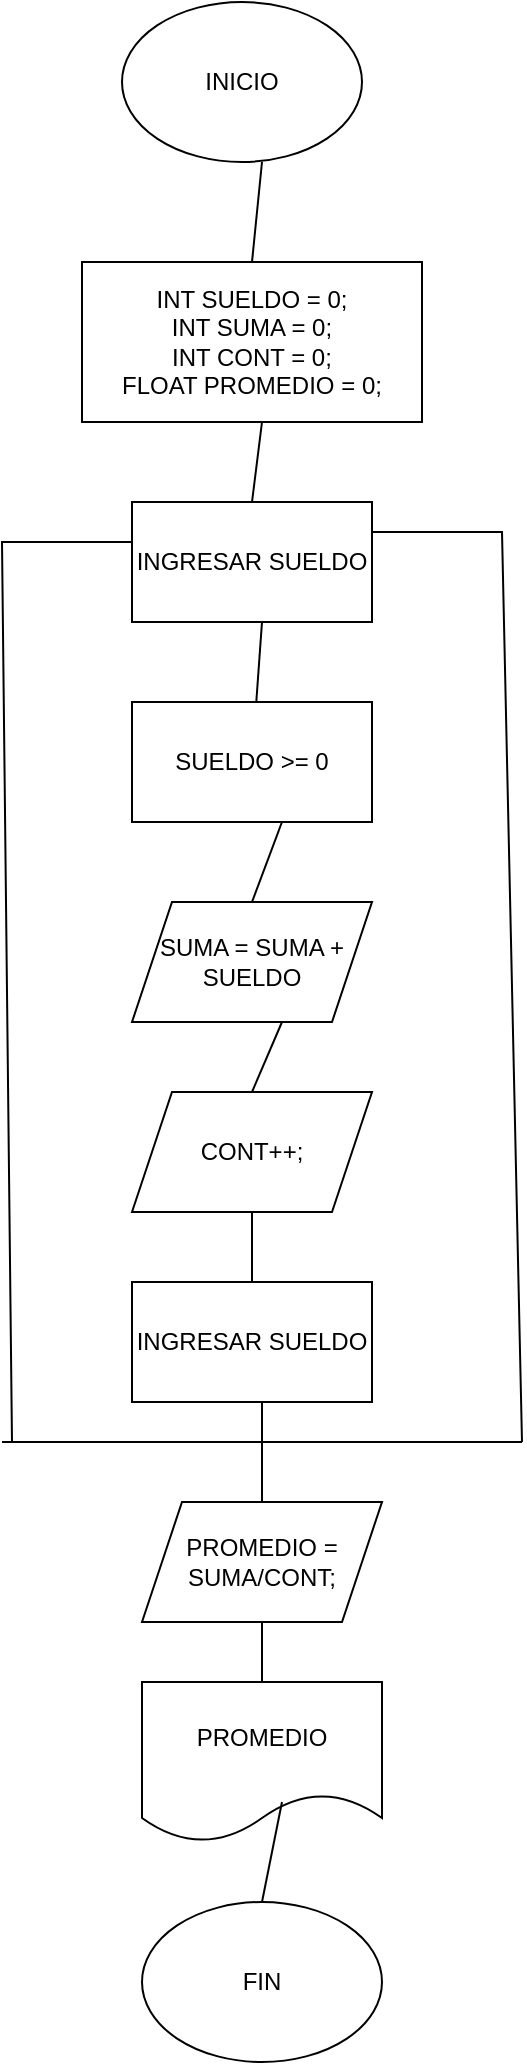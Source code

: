 <mxfile version="17.5.0" type="device"><diagram id="SRZ4grp69w_bx0nz0NZp" name="Page-1"><mxGraphModel dx="1038" dy="547" grid="1" gridSize="10" guides="1" tooltips="1" connect="1" arrows="1" fold="1" page="1" pageScale="1" pageWidth="827" pageHeight="1169" math="0" shadow="0"><root><mxCell id="0"/><mxCell id="1" parent="0"/><mxCell id="1oH9tdIayo-cdZpWtRWe-1" value="INICIO" style="ellipse;whiteSpace=wrap;html=1;" vertex="1" parent="1"><mxGeometry x="350" y="40" width="120" height="80" as="geometry"/></mxCell><mxCell id="1oH9tdIayo-cdZpWtRWe-2" value="INT SUELDO = 0;&lt;br&gt;INT SUMA = 0;&lt;br&gt;INT CONT = 0;&lt;br&gt;FLOAT PROMEDIO = 0;" style="rounded=0;whiteSpace=wrap;html=1;" vertex="1" parent="1"><mxGeometry x="330" y="170" width="170" height="80" as="geometry"/></mxCell><mxCell id="1oH9tdIayo-cdZpWtRWe-3" value="INGRESAR SUELDO" style="rounded=0;whiteSpace=wrap;html=1;" vertex="1" parent="1"><mxGeometry x="355" y="290" width="120" height="60" as="geometry"/></mxCell><mxCell id="1oH9tdIayo-cdZpWtRWe-4" value="SUELDO &amp;gt;= 0" style="rounded=0;whiteSpace=wrap;html=1;" vertex="1" parent="1"><mxGeometry x="355" y="390" width="120" height="60" as="geometry"/></mxCell><mxCell id="1oH9tdIayo-cdZpWtRWe-5" value="SUMA = SUMA + SUELDO" style="shape=parallelogram;perimeter=parallelogramPerimeter;whiteSpace=wrap;html=1;fixedSize=1;" vertex="1" parent="1"><mxGeometry x="355" y="490" width="120" height="60" as="geometry"/></mxCell><mxCell id="1oH9tdIayo-cdZpWtRWe-6" value="CONT++;" style="shape=parallelogram;perimeter=parallelogramPerimeter;whiteSpace=wrap;html=1;fixedSize=1;" vertex="1" parent="1"><mxGeometry x="355" y="585" width="120" height="60" as="geometry"/></mxCell><mxCell id="1oH9tdIayo-cdZpWtRWe-7" value="INGRESAR SUELDO" style="rounded=0;whiteSpace=wrap;html=1;" vertex="1" parent="1"><mxGeometry x="355" y="680" width="120" height="60" as="geometry"/></mxCell><mxCell id="1oH9tdIayo-cdZpWtRWe-8" value="" style="endArrow=none;html=1;rounded=0;exitX=0.5;exitY=0;exitDx=0;exitDy=0;" edge="1" parent="1" source="1oH9tdIayo-cdZpWtRWe-3"><mxGeometry width="50" height="50" relative="1" as="geometry"><mxPoint x="370" y="300" as="sourcePoint"/><mxPoint x="420" y="250" as="targetPoint"/></mxGeometry></mxCell><mxCell id="1oH9tdIayo-cdZpWtRWe-9" value="" style="endArrow=none;html=1;rounded=0;exitX=0.5;exitY=0;exitDx=0;exitDy=0;" edge="1" parent="1" source="1oH9tdIayo-cdZpWtRWe-2"><mxGeometry width="50" height="50" relative="1" as="geometry"><mxPoint x="370" y="170" as="sourcePoint"/><mxPoint x="420" y="120" as="targetPoint"/></mxGeometry></mxCell><mxCell id="1oH9tdIayo-cdZpWtRWe-10" value="" style="endArrow=none;html=1;rounded=0;" edge="1" parent="1" source="1oH9tdIayo-cdZpWtRWe-4"><mxGeometry width="50" height="50" relative="1" as="geometry"><mxPoint x="370" y="400" as="sourcePoint"/><mxPoint x="420" y="350" as="targetPoint"/></mxGeometry></mxCell><mxCell id="1oH9tdIayo-cdZpWtRWe-11" value="" style="endArrow=none;html=1;rounded=0;exitX=0.5;exitY=0;exitDx=0;exitDy=0;" edge="1" parent="1" source="1oH9tdIayo-cdZpWtRWe-5"><mxGeometry width="50" height="50" relative="1" as="geometry"><mxPoint x="380" y="500" as="sourcePoint"/><mxPoint x="430" y="450" as="targetPoint"/></mxGeometry></mxCell><mxCell id="1oH9tdIayo-cdZpWtRWe-12" value="" style="endArrow=none;html=1;rounded=0;exitX=0.5;exitY=0;exitDx=0;exitDy=0;" edge="1" parent="1" source="1oH9tdIayo-cdZpWtRWe-6"><mxGeometry width="50" height="50" relative="1" as="geometry"><mxPoint x="380" y="600" as="sourcePoint"/><mxPoint x="430" y="550" as="targetPoint"/></mxGeometry></mxCell><mxCell id="1oH9tdIayo-cdZpWtRWe-13" value="" style="endArrow=none;html=1;rounded=0;exitX=0.5;exitY=0;exitDx=0;exitDy=0;entryX=0.5;entryY=1;entryDx=0;entryDy=0;" edge="1" parent="1" source="1oH9tdIayo-cdZpWtRWe-7" target="1oH9tdIayo-cdZpWtRWe-6"><mxGeometry width="50" height="50" relative="1" as="geometry"><mxPoint x="370" y="690" as="sourcePoint"/><mxPoint x="415" y="650" as="targetPoint"/></mxGeometry></mxCell><mxCell id="1oH9tdIayo-cdZpWtRWe-14" value="" style="endArrow=none;html=1;rounded=0;" edge="1" parent="1"><mxGeometry width="50" height="50" relative="1" as="geometry"><mxPoint x="295" y="760" as="sourcePoint"/><mxPoint x="355" y="310" as="targetPoint"/><Array as="points"><mxPoint x="290" y="310"/></Array></mxGeometry></mxCell><mxCell id="1oH9tdIayo-cdZpWtRWe-16" value="" style="endArrow=none;html=1;rounded=0;exitX=1;exitY=0.25;exitDx=0;exitDy=0;" edge="1" parent="1" source="1oH9tdIayo-cdZpWtRWe-3"><mxGeometry width="50" height="50" relative="1" as="geometry"><mxPoint x="490" y="310" as="sourcePoint"/><mxPoint x="550" y="760" as="targetPoint"/><Array as="points"><mxPoint x="540" y="305"/></Array></mxGeometry></mxCell><mxCell id="1oH9tdIayo-cdZpWtRWe-17" value="" style="endArrow=none;html=1;rounded=0;" edge="1" parent="1"><mxGeometry width="50" height="50" relative="1" as="geometry"><mxPoint x="420" y="760" as="sourcePoint"/><mxPoint x="420" y="740" as="targetPoint"/></mxGeometry></mxCell><mxCell id="1oH9tdIayo-cdZpWtRWe-18" value="" style="endArrow=none;html=1;rounded=0;" edge="1" parent="1"><mxGeometry width="50" height="50" relative="1" as="geometry"><mxPoint x="290" y="760" as="sourcePoint"/><mxPoint x="550" y="760" as="targetPoint"/></mxGeometry></mxCell><mxCell id="1oH9tdIayo-cdZpWtRWe-19" value="" style="endArrow=none;html=1;rounded=0;" edge="1" parent="1"><mxGeometry width="50" height="50" relative="1" as="geometry"><mxPoint x="420" y="790" as="sourcePoint"/><mxPoint x="420" y="760" as="targetPoint"/></mxGeometry></mxCell><mxCell id="1oH9tdIayo-cdZpWtRWe-20" value="PROMEDIO = SUMA/CONT;" style="shape=parallelogram;perimeter=parallelogramPerimeter;whiteSpace=wrap;html=1;fixedSize=1;" vertex="1" parent="1"><mxGeometry x="360" y="790" width="120" height="60" as="geometry"/></mxCell><mxCell id="1oH9tdIayo-cdZpWtRWe-21" value="PROMEDIO" style="shape=document;whiteSpace=wrap;html=1;boundedLbl=1;" vertex="1" parent="1"><mxGeometry x="360" y="880" width="120" height="80" as="geometry"/></mxCell><mxCell id="1oH9tdIayo-cdZpWtRWe-22" value="FIN" style="ellipse;whiteSpace=wrap;html=1;" vertex="1" parent="1"><mxGeometry x="360" y="990" width="120" height="80" as="geometry"/></mxCell><mxCell id="1oH9tdIayo-cdZpWtRWe-23" value="" style="endArrow=none;html=1;rounded=0;exitX=0.5;exitY=0;exitDx=0;exitDy=0;" edge="1" parent="1" source="1oH9tdIayo-cdZpWtRWe-21"><mxGeometry width="50" height="50" relative="1" as="geometry"><mxPoint x="370" y="900" as="sourcePoint"/><mxPoint x="420" y="850" as="targetPoint"/></mxGeometry></mxCell><mxCell id="1oH9tdIayo-cdZpWtRWe-24" value="" style="endArrow=none;html=1;rounded=0;exitX=0.5;exitY=0;exitDx=0;exitDy=0;" edge="1" parent="1" source="1oH9tdIayo-cdZpWtRWe-22"><mxGeometry width="50" height="50" relative="1" as="geometry"><mxPoint x="380" y="990" as="sourcePoint"/><mxPoint x="430" y="940" as="targetPoint"/></mxGeometry></mxCell></root></mxGraphModel></diagram></mxfile>